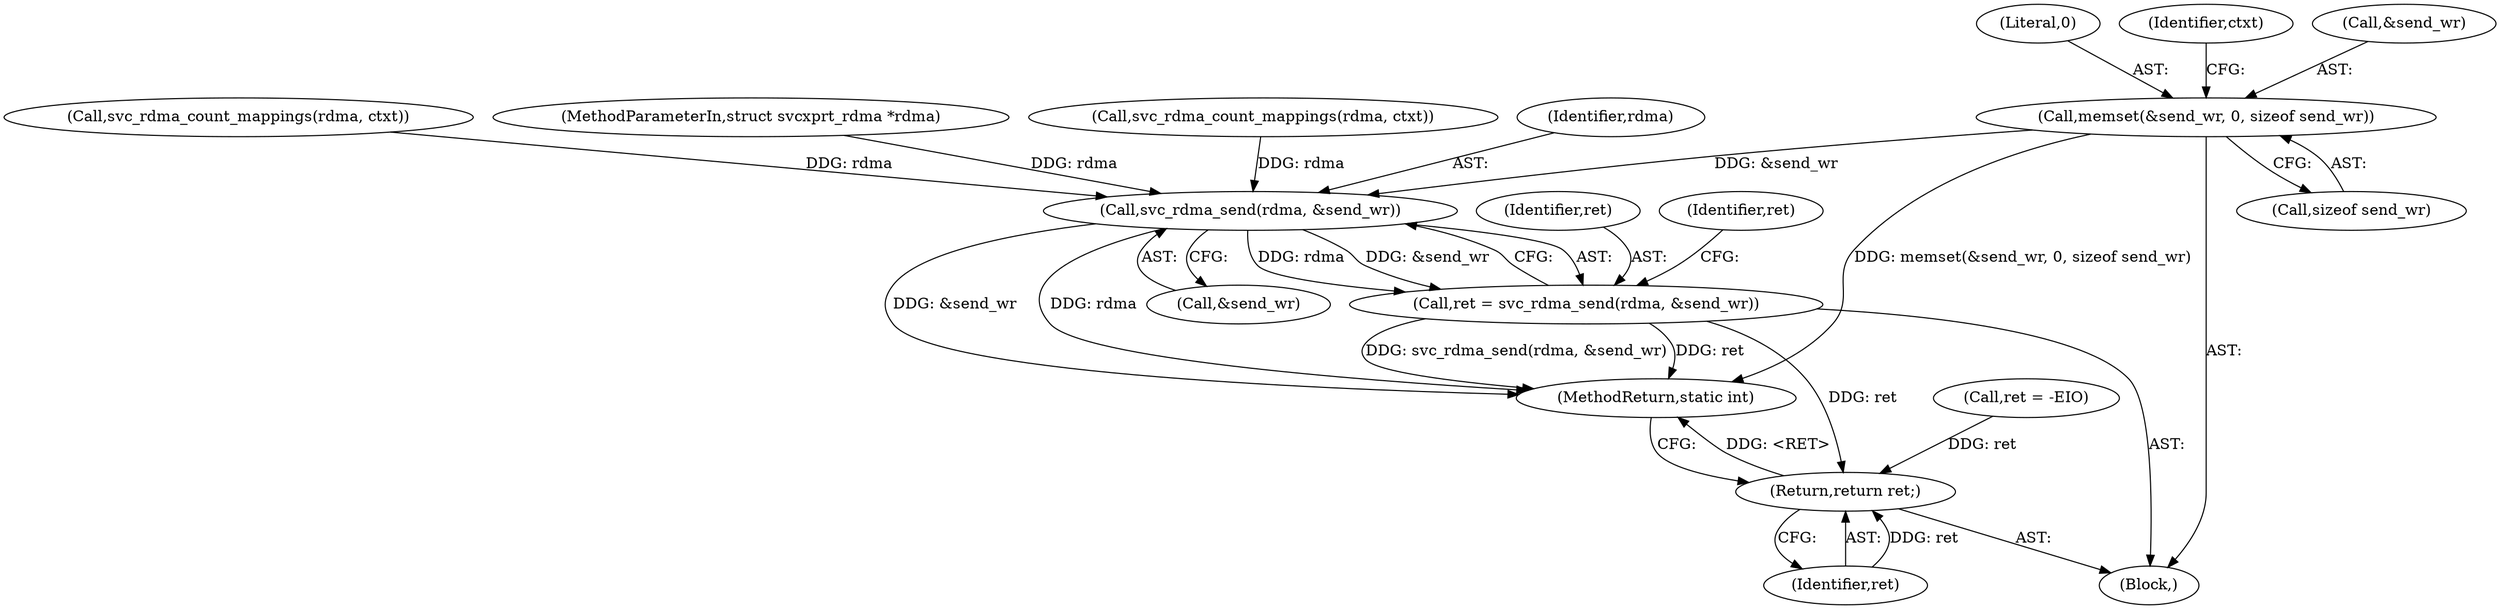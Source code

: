 digraph "1_linux_c70422f760c120480fee4de6c38804c72aa26bc1_32@API" {
"1000382" [label="(Call,memset(&send_wr, 0, sizeof send_wr))"];
"1000443" [label="(Call,svc_rdma_send(rdma, &send_wr))"];
"1000441" [label="(Call,ret = svc_rdma_send(rdma, &send_wr))"];
"1000458" [label="(Return,return ret;)"];
"1000443" [label="(Call,svc_rdma_send(rdma, &send_wr))"];
"1000441" [label="(Call,ret = svc_rdma_send(rdma, &send_wr))"];
"1000385" [label="(Literal,0)"];
"1000386" [label="(Call,sizeof send_wr)"];
"1000285" [label="(Call,svc_rdma_count_mappings(rdma, ctxt))"];
"1000459" [label="(Identifier,ret)"];
"1000442" [label="(Identifier,ret)"];
"1000105" [label="(MethodParameterIn,struct svcxprt_rdma *rdma)"];
"1000112" [label="(Block,)"];
"1000445" [label="(Call,&send_wr)"];
"1000382" [label="(Call,memset(&send_wr, 0, sizeof send_wr))"];
"1000121" [label="(Call,ret = -EIO)"];
"1000391" [label="(Identifier,ctxt)"];
"1000383" [label="(Call,&send_wr)"];
"1000458" [label="(Return,return ret;)"];
"1000210" [label="(Call,svc_rdma_count_mappings(rdma, ctxt))"];
"1000460" [label="(MethodReturn,static int)"];
"1000444" [label="(Identifier,rdma)"];
"1000448" [label="(Identifier,ret)"];
"1000382" -> "1000112"  [label="AST: "];
"1000382" -> "1000386"  [label="CFG: "];
"1000383" -> "1000382"  [label="AST: "];
"1000385" -> "1000382"  [label="AST: "];
"1000386" -> "1000382"  [label="AST: "];
"1000391" -> "1000382"  [label="CFG: "];
"1000382" -> "1000460"  [label="DDG: memset(&send_wr, 0, sizeof send_wr)"];
"1000382" -> "1000443"  [label="DDG: &send_wr"];
"1000443" -> "1000441"  [label="AST: "];
"1000443" -> "1000445"  [label="CFG: "];
"1000444" -> "1000443"  [label="AST: "];
"1000445" -> "1000443"  [label="AST: "];
"1000441" -> "1000443"  [label="CFG: "];
"1000443" -> "1000460"  [label="DDG: &send_wr"];
"1000443" -> "1000460"  [label="DDG: rdma"];
"1000443" -> "1000441"  [label="DDG: rdma"];
"1000443" -> "1000441"  [label="DDG: &send_wr"];
"1000285" -> "1000443"  [label="DDG: rdma"];
"1000210" -> "1000443"  [label="DDG: rdma"];
"1000105" -> "1000443"  [label="DDG: rdma"];
"1000441" -> "1000112"  [label="AST: "];
"1000442" -> "1000441"  [label="AST: "];
"1000448" -> "1000441"  [label="CFG: "];
"1000441" -> "1000460"  [label="DDG: ret"];
"1000441" -> "1000460"  [label="DDG: svc_rdma_send(rdma, &send_wr)"];
"1000441" -> "1000458"  [label="DDG: ret"];
"1000458" -> "1000112"  [label="AST: "];
"1000458" -> "1000459"  [label="CFG: "];
"1000459" -> "1000458"  [label="AST: "];
"1000460" -> "1000458"  [label="CFG: "];
"1000458" -> "1000460"  [label="DDG: <RET>"];
"1000459" -> "1000458"  [label="DDG: ret"];
"1000121" -> "1000458"  [label="DDG: ret"];
}
